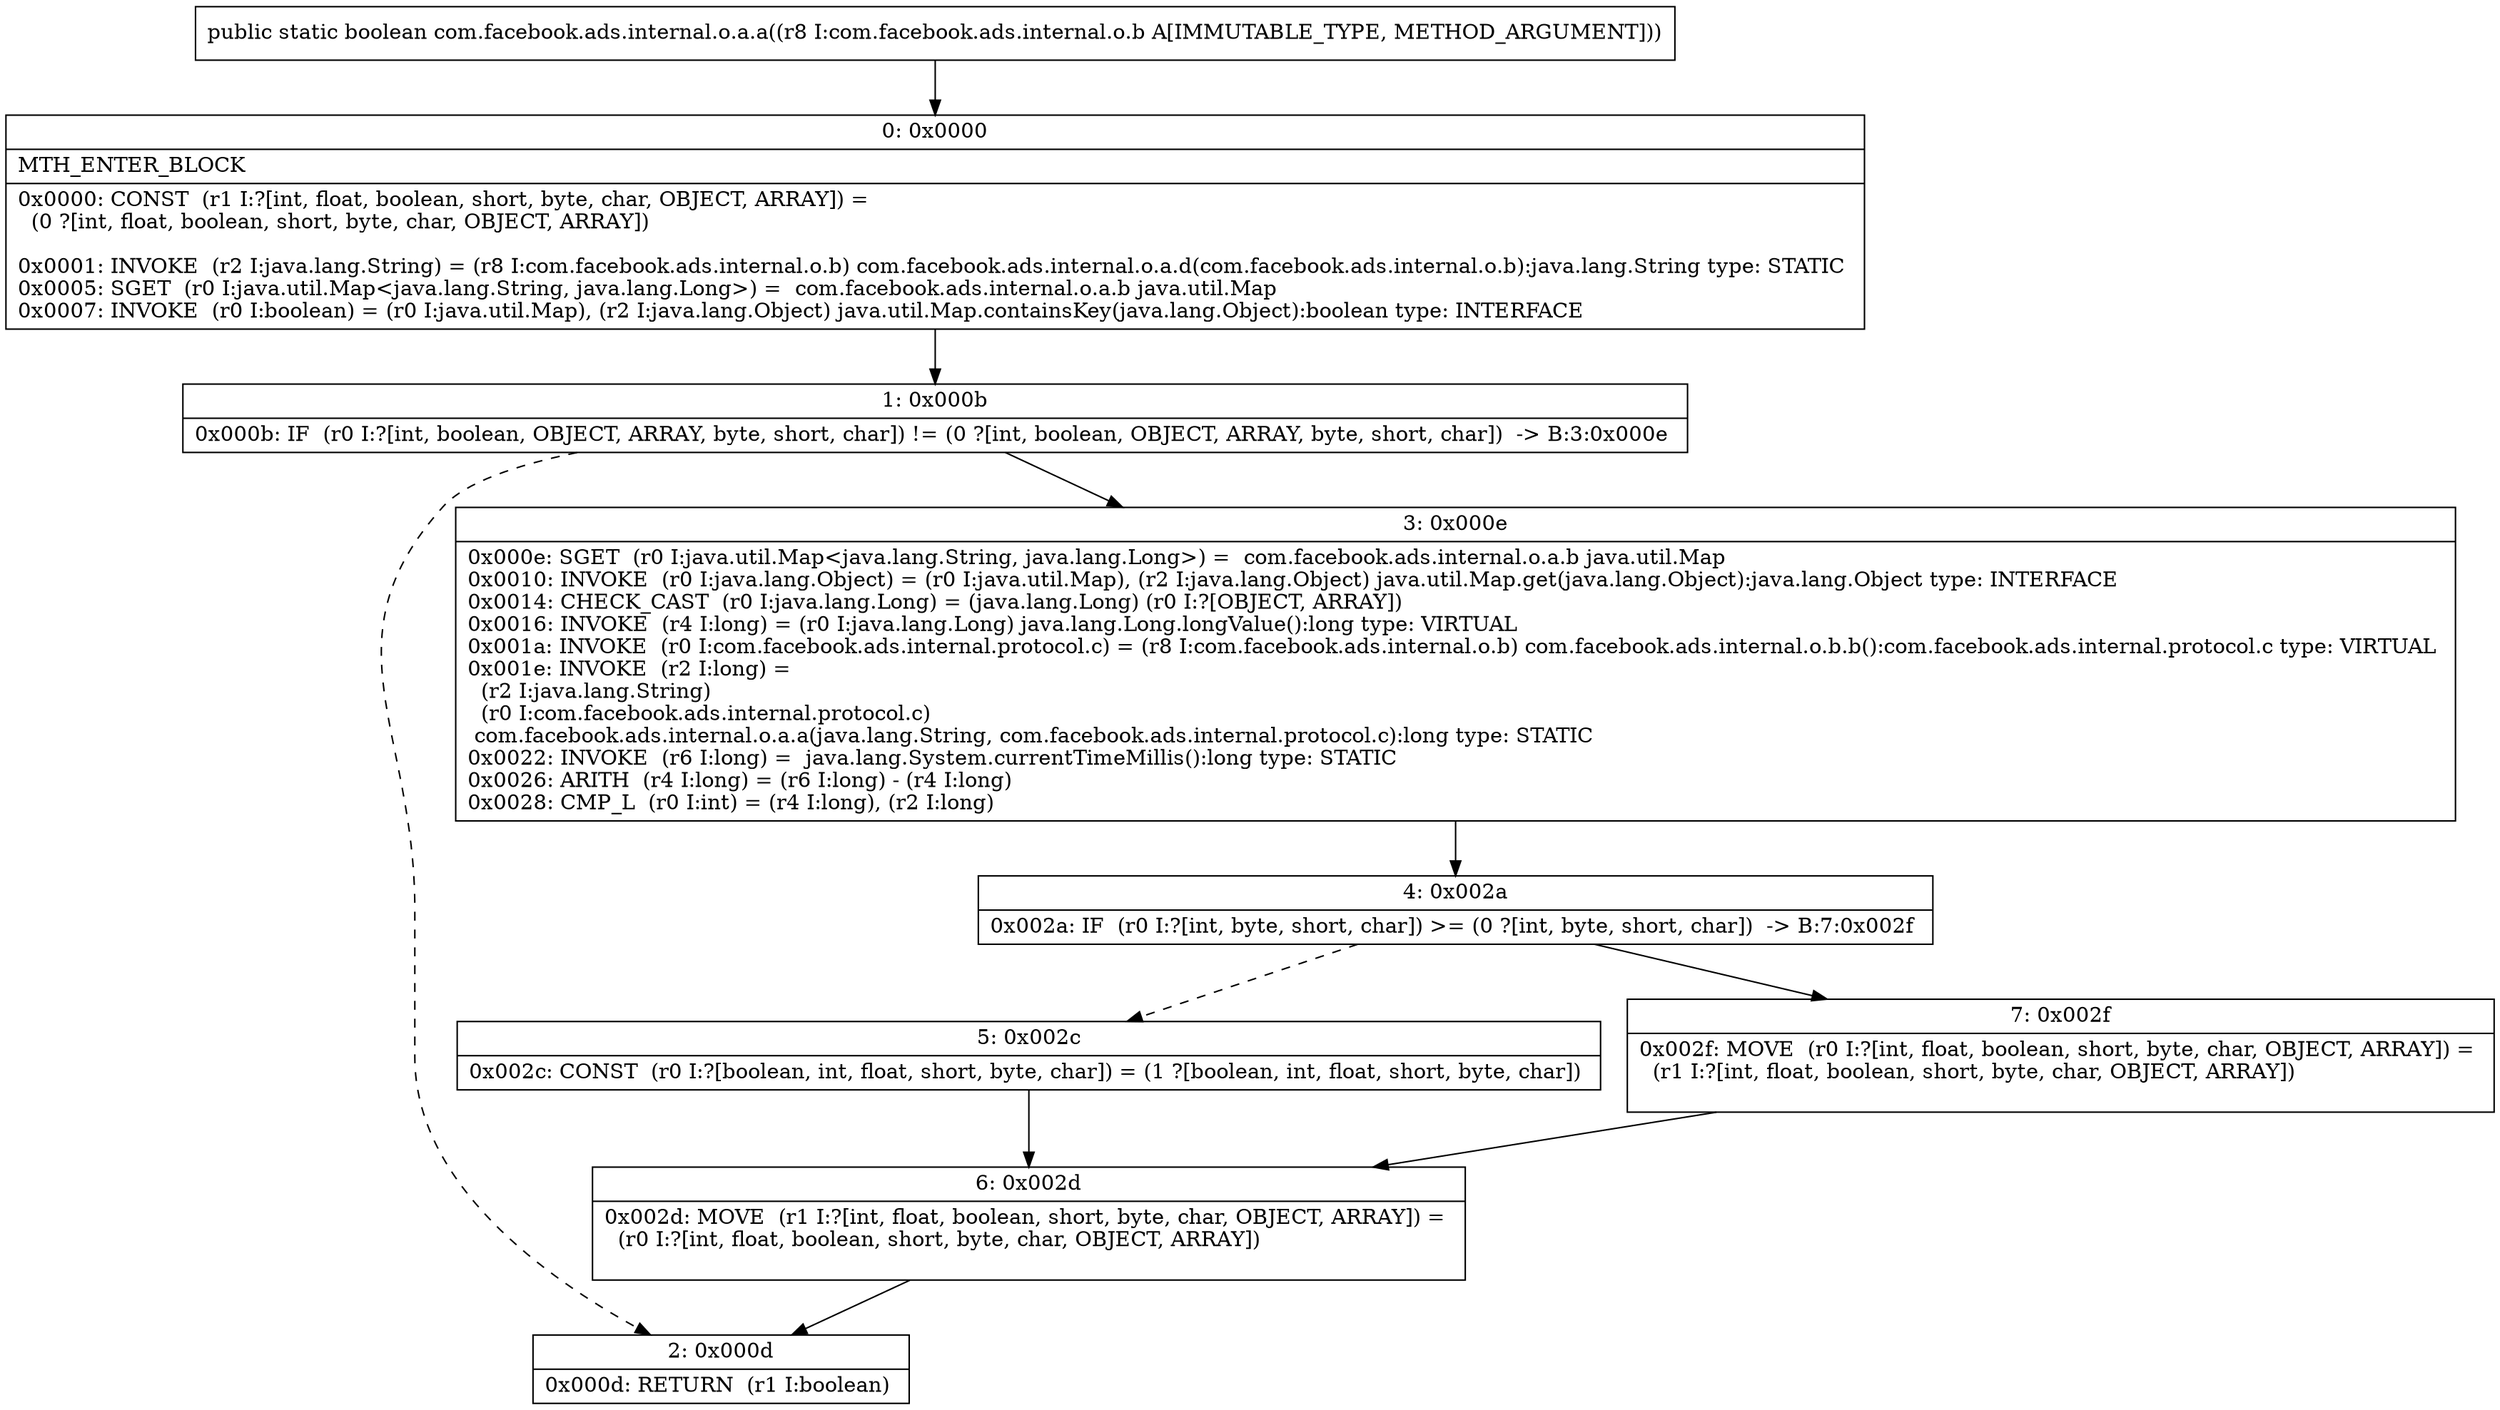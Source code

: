digraph "CFG forcom.facebook.ads.internal.o.a.a(Lcom\/facebook\/ads\/internal\/o\/b;)Z" {
Node_0 [shape=record,label="{0\:\ 0x0000|MTH_ENTER_BLOCK\l|0x0000: CONST  (r1 I:?[int, float, boolean, short, byte, char, OBJECT, ARRAY]) = \l  (0 ?[int, float, boolean, short, byte, char, OBJECT, ARRAY])\l \l0x0001: INVOKE  (r2 I:java.lang.String) = (r8 I:com.facebook.ads.internal.o.b) com.facebook.ads.internal.o.a.d(com.facebook.ads.internal.o.b):java.lang.String type: STATIC \l0x0005: SGET  (r0 I:java.util.Map\<java.lang.String, java.lang.Long\>) =  com.facebook.ads.internal.o.a.b java.util.Map \l0x0007: INVOKE  (r0 I:boolean) = (r0 I:java.util.Map), (r2 I:java.lang.Object) java.util.Map.containsKey(java.lang.Object):boolean type: INTERFACE \l}"];
Node_1 [shape=record,label="{1\:\ 0x000b|0x000b: IF  (r0 I:?[int, boolean, OBJECT, ARRAY, byte, short, char]) != (0 ?[int, boolean, OBJECT, ARRAY, byte, short, char])  \-\> B:3:0x000e \l}"];
Node_2 [shape=record,label="{2\:\ 0x000d|0x000d: RETURN  (r1 I:boolean) \l}"];
Node_3 [shape=record,label="{3\:\ 0x000e|0x000e: SGET  (r0 I:java.util.Map\<java.lang.String, java.lang.Long\>) =  com.facebook.ads.internal.o.a.b java.util.Map \l0x0010: INVOKE  (r0 I:java.lang.Object) = (r0 I:java.util.Map), (r2 I:java.lang.Object) java.util.Map.get(java.lang.Object):java.lang.Object type: INTERFACE \l0x0014: CHECK_CAST  (r0 I:java.lang.Long) = (java.lang.Long) (r0 I:?[OBJECT, ARRAY]) \l0x0016: INVOKE  (r4 I:long) = (r0 I:java.lang.Long) java.lang.Long.longValue():long type: VIRTUAL \l0x001a: INVOKE  (r0 I:com.facebook.ads.internal.protocol.c) = (r8 I:com.facebook.ads.internal.o.b) com.facebook.ads.internal.o.b.b():com.facebook.ads.internal.protocol.c type: VIRTUAL \l0x001e: INVOKE  (r2 I:long) = \l  (r2 I:java.lang.String)\l  (r0 I:com.facebook.ads.internal.protocol.c)\l com.facebook.ads.internal.o.a.a(java.lang.String, com.facebook.ads.internal.protocol.c):long type: STATIC \l0x0022: INVOKE  (r6 I:long) =  java.lang.System.currentTimeMillis():long type: STATIC \l0x0026: ARITH  (r4 I:long) = (r6 I:long) \- (r4 I:long) \l0x0028: CMP_L  (r0 I:int) = (r4 I:long), (r2 I:long) \l}"];
Node_4 [shape=record,label="{4\:\ 0x002a|0x002a: IF  (r0 I:?[int, byte, short, char]) \>= (0 ?[int, byte, short, char])  \-\> B:7:0x002f \l}"];
Node_5 [shape=record,label="{5\:\ 0x002c|0x002c: CONST  (r0 I:?[boolean, int, float, short, byte, char]) = (1 ?[boolean, int, float, short, byte, char]) \l}"];
Node_6 [shape=record,label="{6\:\ 0x002d|0x002d: MOVE  (r1 I:?[int, float, boolean, short, byte, char, OBJECT, ARRAY]) = \l  (r0 I:?[int, float, boolean, short, byte, char, OBJECT, ARRAY])\l \l}"];
Node_7 [shape=record,label="{7\:\ 0x002f|0x002f: MOVE  (r0 I:?[int, float, boolean, short, byte, char, OBJECT, ARRAY]) = \l  (r1 I:?[int, float, boolean, short, byte, char, OBJECT, ARRAY])\l \l}"];
MethodNode[shape=record,label="{public static boolean com.facebook.ads.internal.o.a.a((r8 I:com.facebook.ads.internal.o.b A[IMMUTABLE_TYPE, METHOD_ARGUMENT])) }"];
MethodNode -> Node_0;
Node_0 -> Node_1;
Node_1 -> Node_2[style=dashed];
Node_1 -> Node_3;
Node_3 -> Node_4;
Node_4 -> Node_5[style=dashed];
Node_4 -> Node_7;
Node_5 -> Node_6;
Node_6 -> Node_2;
Node_7 -> Node_6;
}

